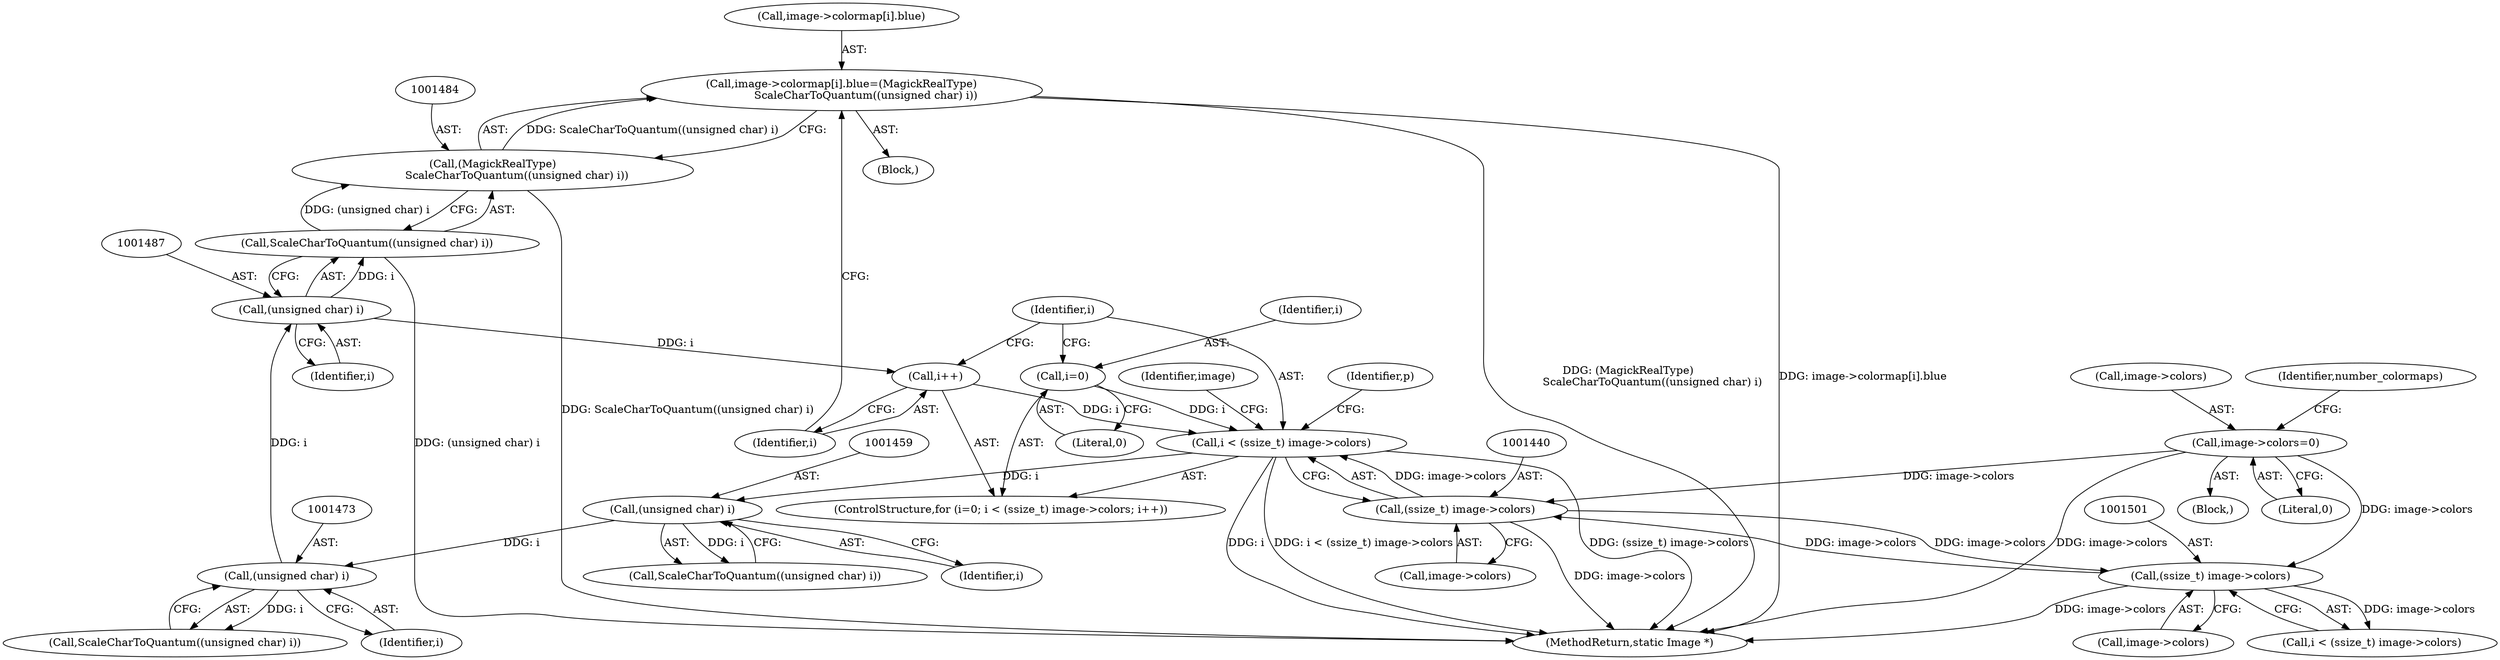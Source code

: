 digraph "0_ImageMagick_1c358ffe0049f768dd49a8a889c1cbf99ac9849b@array" {
"1001475" [label="(Call,image->colormap[i].blue=(MagickRealType)\n              ScaleCharToQuantum((unsigned char) i))"];
"1001483" [label="(Call,(MagickRealType)\n              ScaleCharToQuantum((unsigned char) i))"];
"1001485" [label="(Call,ScaleCharToQuantum((unsigned char) i))"];
"1001486" [label="(Call,(unsigned char) i)"];
"1001472" [label="(Call,(unsigned char) i)"];
"1001458" [label="(Call,(unsigned char) i)"];
"1001437" [label="(Call,i < (ssize_t) image->colors)"];
"1001444" [label="(Call,i++)"];
"1001434" [label="(Call,i=0)"];
"1001439" [label="(Call,(ssize_t) image->colors)"];
"1001842" [label="(Call,image->colors=0)"];
"1001500" [label="(Call,(ssize_t) image->colors)"];
"1001434" [label="(Call,i=0)"];
"1001441" [label="(Call,image->colors)"];
"1001438" [label="(Identifier,i)"];
"1001500" [label="(Call,(ssize_t) image->colors)"];
"1001498" [label="(Call,i < (ssize_t) image->colors)"];
"1001659" [label="(Block,)"];
"1001436" [label="(Literal,0)"];
"1001849" [label="(Identifier,number_colormaps)"];
"1001486" [label="(Call,(unsigned char) i)"];
"1001433" [label="(ControlStructure,for (i=0; i < (ssize_t) image->colors; i++))"];
"1001975" [label="(MethodReturn,static Image *)"];
"1001435" [label="(Identifier,i)"];
"1001457" [label="(Call,ScaleCharToQuantum((unsigned char) i))"];
"1001502" [label="(Call,image->colors)"];
"1001439" [label="(Call,(ssize_t) image->colors)"];
"1001475" [label="(Call,image->colormap[i].blue=(MagickRealType)\n              ScaleCharToQuantum((unsigned char) i))"];
"1001458" [label="(Call,(unsigned char) i)"];
"1001451" [label="(Identifier,image)"];
"1001483" [label="(Call,(MagickRealType)\n              ScaleCharToQuantum((unsigned char) i))"];
"1001488" [label="(Identifier,i)"];
"1001446" [label="(Block,)"];
"1001842" [label="(Call,image->colors=0)"];
"1001472" [label="(Call,(unsigned char) i)"];
"1001843" [label="(Call,image->colors)"];
"1001471" [label="(Call,ScaleCharToQuantum((unsigned char) i))"];
"1001437" [label="(Call,i < (ssize_t) image->colors)"];
"1001476" [label="(Call,image->colormap[i].blue)"];
"1001474" [label="(Identifier,i)"];
"1001445" [label="(Identifier,i)"];
"1001846" [label="(Literal,0)"];
"1001485" [label="(Call,ScaleCharToQuantum((unsigned char) i))"];
"1001460" [label="(Identifier,i)"];
"1001556" [label="(Identifier,p)"];
"1001444" [label="(Call,i++)"];
"1001475" -> "1001446"  [label="AST: "];
"1001475" -> "1001483"  [label="CFG: "];
"1001476" -> "1001475"  [label="AST: "];
"1001483" -> "1001475"  [label="AST: "];
"1001445" -> "1001475"  [label="CFG: "];
"1001475" -> "1001975"  [label="DDG: image->colormap[i].blue"];
"1001475" -> "1001975"  [label="DDG: (MagickRealType)\n              ScaleCharToQuantum((unsigned char) i)"];
"1001483" -> "1001475"  [label="DDG: ScaleCharToQuantum((unsigned char) i)"];
"1001483" -> "1001485"  [label="CFG: "];
"1001484" -> "1001483"  [label="AST: "];
"1001485" -> "1001483"  [label="AST: "];
"1001483" -> "1001975"  [label="DDG: ScaleCharToQuantum((unsigned char) i)"];
"1001485" -> "1001483"  [label="DDG: (unsigned char) i"];
"1001485" -> "1001486"  [label="CFG: "];
"1001486" -> "1001485"  [label="AST: "];
"1001485" -> "1001975"  [label="DDG: (unsigned char) i"];
"1001486" -> "1001485"  [label="DDG: i"];
"1001486" -> "1001488"  [label="CFG: "];
"1001487" -> "1001486"  [label="AST: "];
"1001488" -> "1001486"  [label="AST: "];
"1001486" -> "1001444"  [label="DDG: i"];
"1001472" -> "1001486"  [label="DDG: i"];
"1001472" -> "1001471"  [label="AST: "];
"1001472" -> "1001474"  [label="CFG: "];
"1001473" -> "1001472"  [label="AST: "];
"1001474" -> "1001472"  [label="AST: "];
"1001471" -> "1001472"  [label="CFG: "];
"1001472" -> "1001471"  [label="DDG: i"];
"1001458" -> "1001472"  [label="DDG: i"];
"1001458" -> "1001457"  [label="AST: "];
"1001458" -> "1001460"  [label="CFG: "];
"1001459" -> "1001458"  [label="AST: "];
"1001460" -> "1001458"  [label="AST: "];
"1001457" -> "1001458"  [label="CFG: "];
"1001458" -> "1001457"  [label="DDG: i"];
"1001437" -> "1001458"  [label="DDG: i"];
"1001437" -> "1001433"  [label="AST: "];
"1001437" -> "1001439"  [label="CFG: "];
"1001438" -> "1001437"  [label="AST: "];
"1001439" -> "1001437"  [label="AST: "];
"1001451" -> "1001437"  [label="CFG: "];
"1001556" -> "1001437"  [label="CFG: "];
"1001437" -> "1001975"  [label="DDG: (ssize_t) image->colors"];
"1001437" -> "1001975"  [label="DDG: i < (ssize_t) image->colors"];
"1001437" -> "1001975"  [label="DDG: i"];
"1001444" -> "1001437"  [label="DDG: i"];
"1001434" -> "1001437"  [label="DDG: i"];
"1001439" -> "1001437"  [label="DDG: image->colors"];
"1001444" -> "1001433"  [label="AST: "];
"1001444" -> "1001445"  [label="CFG: "];
"1001445" -> "1001444"  [label="AST: "];
"1001438" -> "1001444"  [label="CFG: "];
"1001434" -> "1001433"  [label="AST: "];
"1001434" -> "1001436"  [label="CFG: "];
"1001435" -> "1001434"  [label="AST: "];
"1001436" -> "1001434"  [label="AST: "];
"1001438" -> "1001434"  [label="CFG: "];
"1001439" -> "1001441"  [label="CFG: "];
"1001440" -> "1001439"  [label="AST: "];
"1001441" -> "1001439"  [label="AST: "];
"1001439" -> "1001975"  [label="DDG: image->colors"];
"1001842" -> "1001439"  [label="DDG: image->colors"];
"1001500" -> "1001439"  [label="DDG: image->colors"];
"1001439" -> "1001500"  [label="DDG: image->colors"];
"1001842" -> "1001659"  [label="AST: "];
"1001842" -> "1001846"  [label="CFG: "];
"1001843" -> "1001842"  [label="AST: "];
"1001846" -> "1001842"  [label="AST: "];
"1001849" -> "1001842"  [label="CFG: "];
"1001842" -> "1001975"  [label="DDG: image->colors"];
"1001842" -> "1001500"  [label="DDG: image->colors"];
"1001500" -> "1001498"  [label="AST: "];
"1001500" -> "1001502"  [label="CFG: "];
"1001501" -> "1001500"  [label="AST: "];
"1001502" -> "1001500"  [label="AST: "];
"1001498" -> "1001500"  [label="CFG: "];
"1001500" -> "1001975"  [label="DDG: image->colors"];
"1001500" -> "1001498"  [label="DDG: image->colors"];
}
